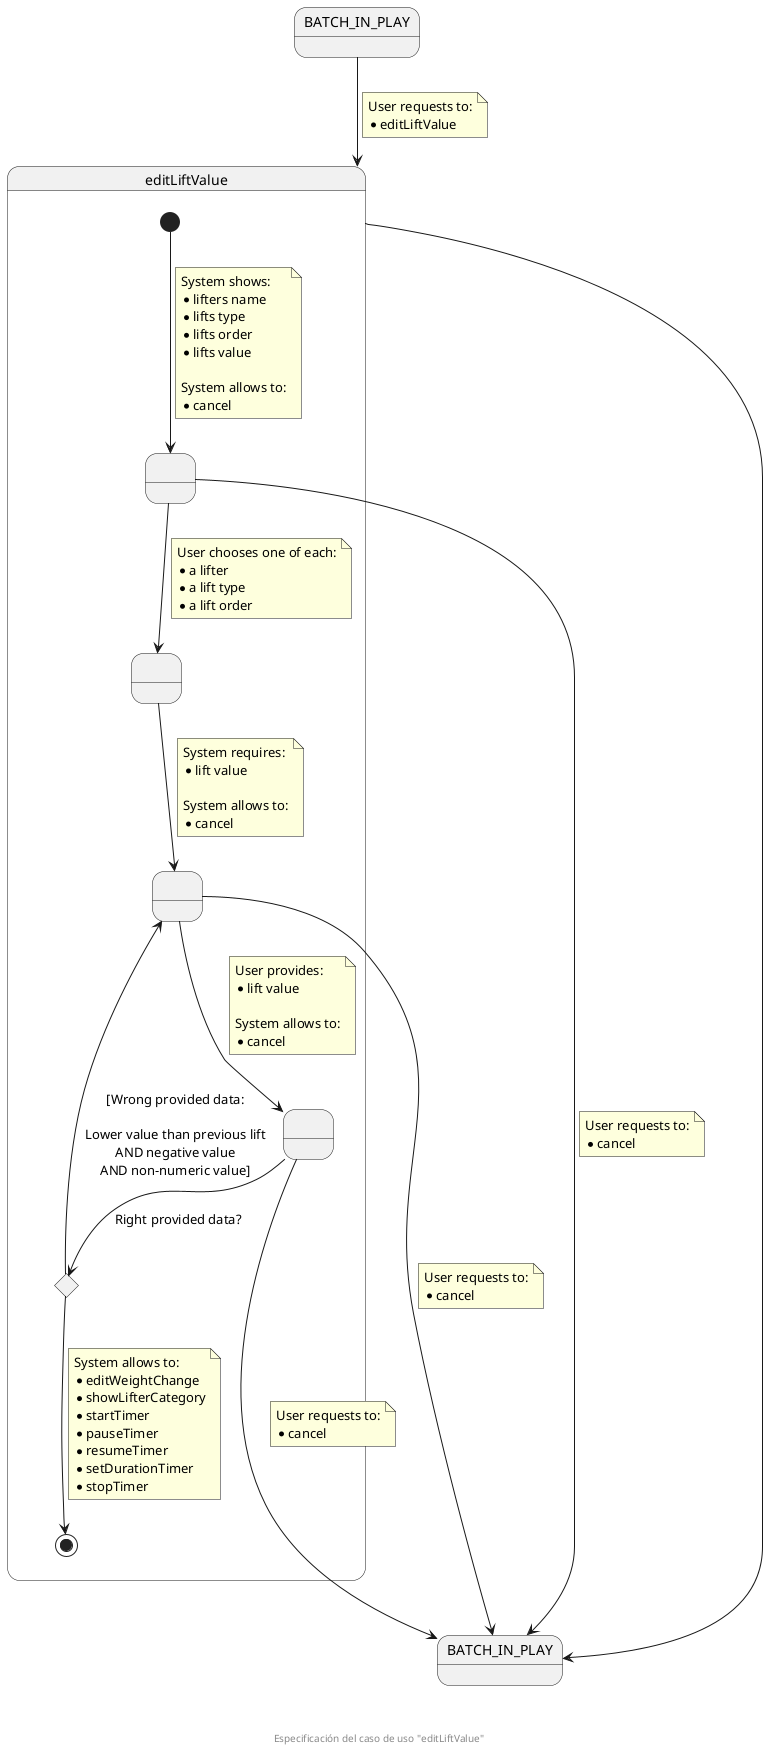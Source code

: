 @startuml
state BATCH_IN_PLAY
state "BATCH_IN_PLAY" as BATCH_IN_PLAY_F
state editLiftValue {
  state " " as SHOWED_LIFTS_VALUE
  state " " as CHOSEN_LIFTER
  state " " as REQUIRED_DATA
  state " " as PROVIDED_DATA
  state wrongDataProvidedCHC <<choice>>

  [*] --> SHOWED_LIFTS_VALUE
  note on link
    System shows:
    * lifters name
    * lifts type
    * lifts order
    * lifts value

    System allows to:
    * cancel
  end note
  
  SHOWED_LIFTS_VALUE --> CHOSEN_LIFTER
  note on link
    User chooses one of each:
    * a lifter
    * a lift type
    * a lift order
  end note

  SHOWED_LIFTS_VALUE -down-> BATCH_IN_PLAY_F
  note on link
    User requests to:
    * cancel
  end note

  CHOSEN_LIFTER --> REQUIRED_DATA
  note on link
    System requires:
    * lift value

    System allows to:
    * cancel
  end note

  REQUIRED_DATA -down---> BATCH_IN_PLAY_F
  note on link
    User requests to:
    * cancel
  end note

  REQUIRED_DATA --> PROVIDED_DATA
  note on link
    User provides:
    * lift value

    System allows to:
    * cancel
  end note

  PROVIDED_DATA --> wrongDataProvidedCHC : Right provided data?

  wrongDataProvidedCHC --> [*]
  note on link
    System allows to:
    * editWeightChange
    * showLifterCategory
    * startTimer
    * pauseTimer
    * resumeTimer
    * setDurationTimer
    * stopTimer
  end note


  wrongDataProvidedCHC --> REQUIRED_DATA : [Wrong provided data:\n\nLower value than previous lift\nAND negative value\nAND non-numeric value]

  PROVIDED_DATA -down---> BATCH_IN_PLAY_F
  note on link
    User requests to:
    * cancel
  end note
}

BATCH_IN_PLAY --> editLiftValue
note on link
  User requests to:
  * editLiftValue
end note

editLiftValue ---> BATCH_IN_PLAY_F

footer \n\n\n Especificación del caso de uso "editLiftValue"
@enduml